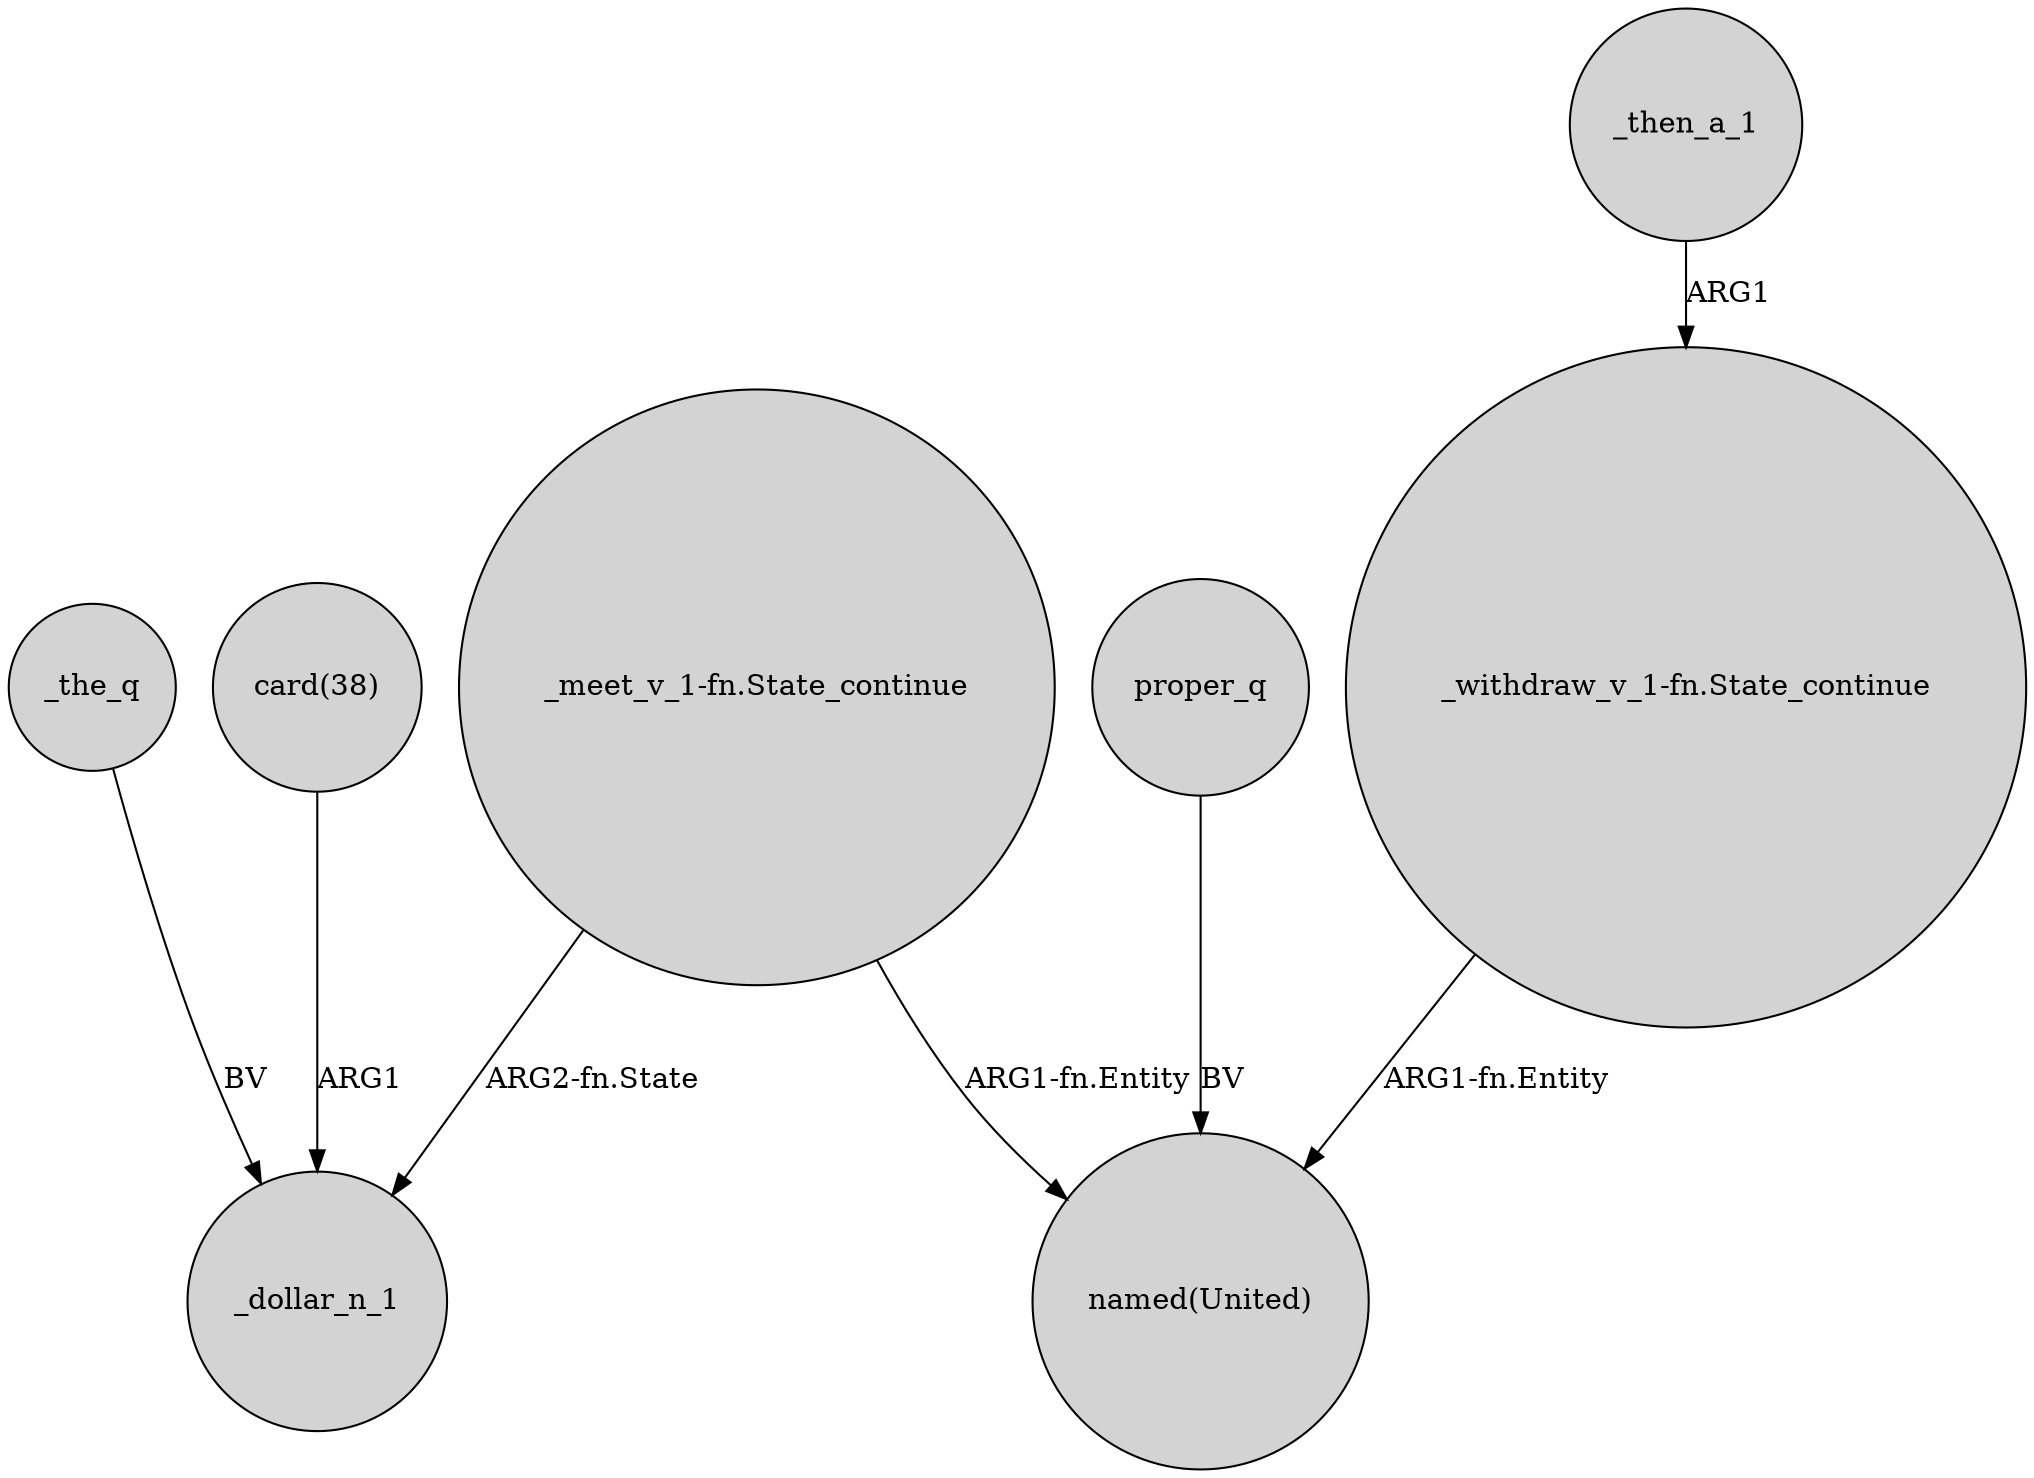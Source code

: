 digraph {
	node [shape=circle style=filled]
	"_meet_v_1-fn.State_continue" -> _dollar_n_1 [label="ARG2-fn.State"]
	"_meet_v_1-fn.State_continue" -> "named(United)" [label="ARG1-fn.Entity"]
	"card(38)" -> _dollar_n_1 [label=ARG1]
	_the_q -> _dollar_n_1 [label=BV]
	proper_q -> "named(United)" [label=BV]
	"_withdraw_v_1-fn.State_continue" -> "named(United)" [label="ARG1-fn.Entity"]
	_then_a_1 -> "_withdraw_v_1-fn.State_continue" [label=ARG1]
}

